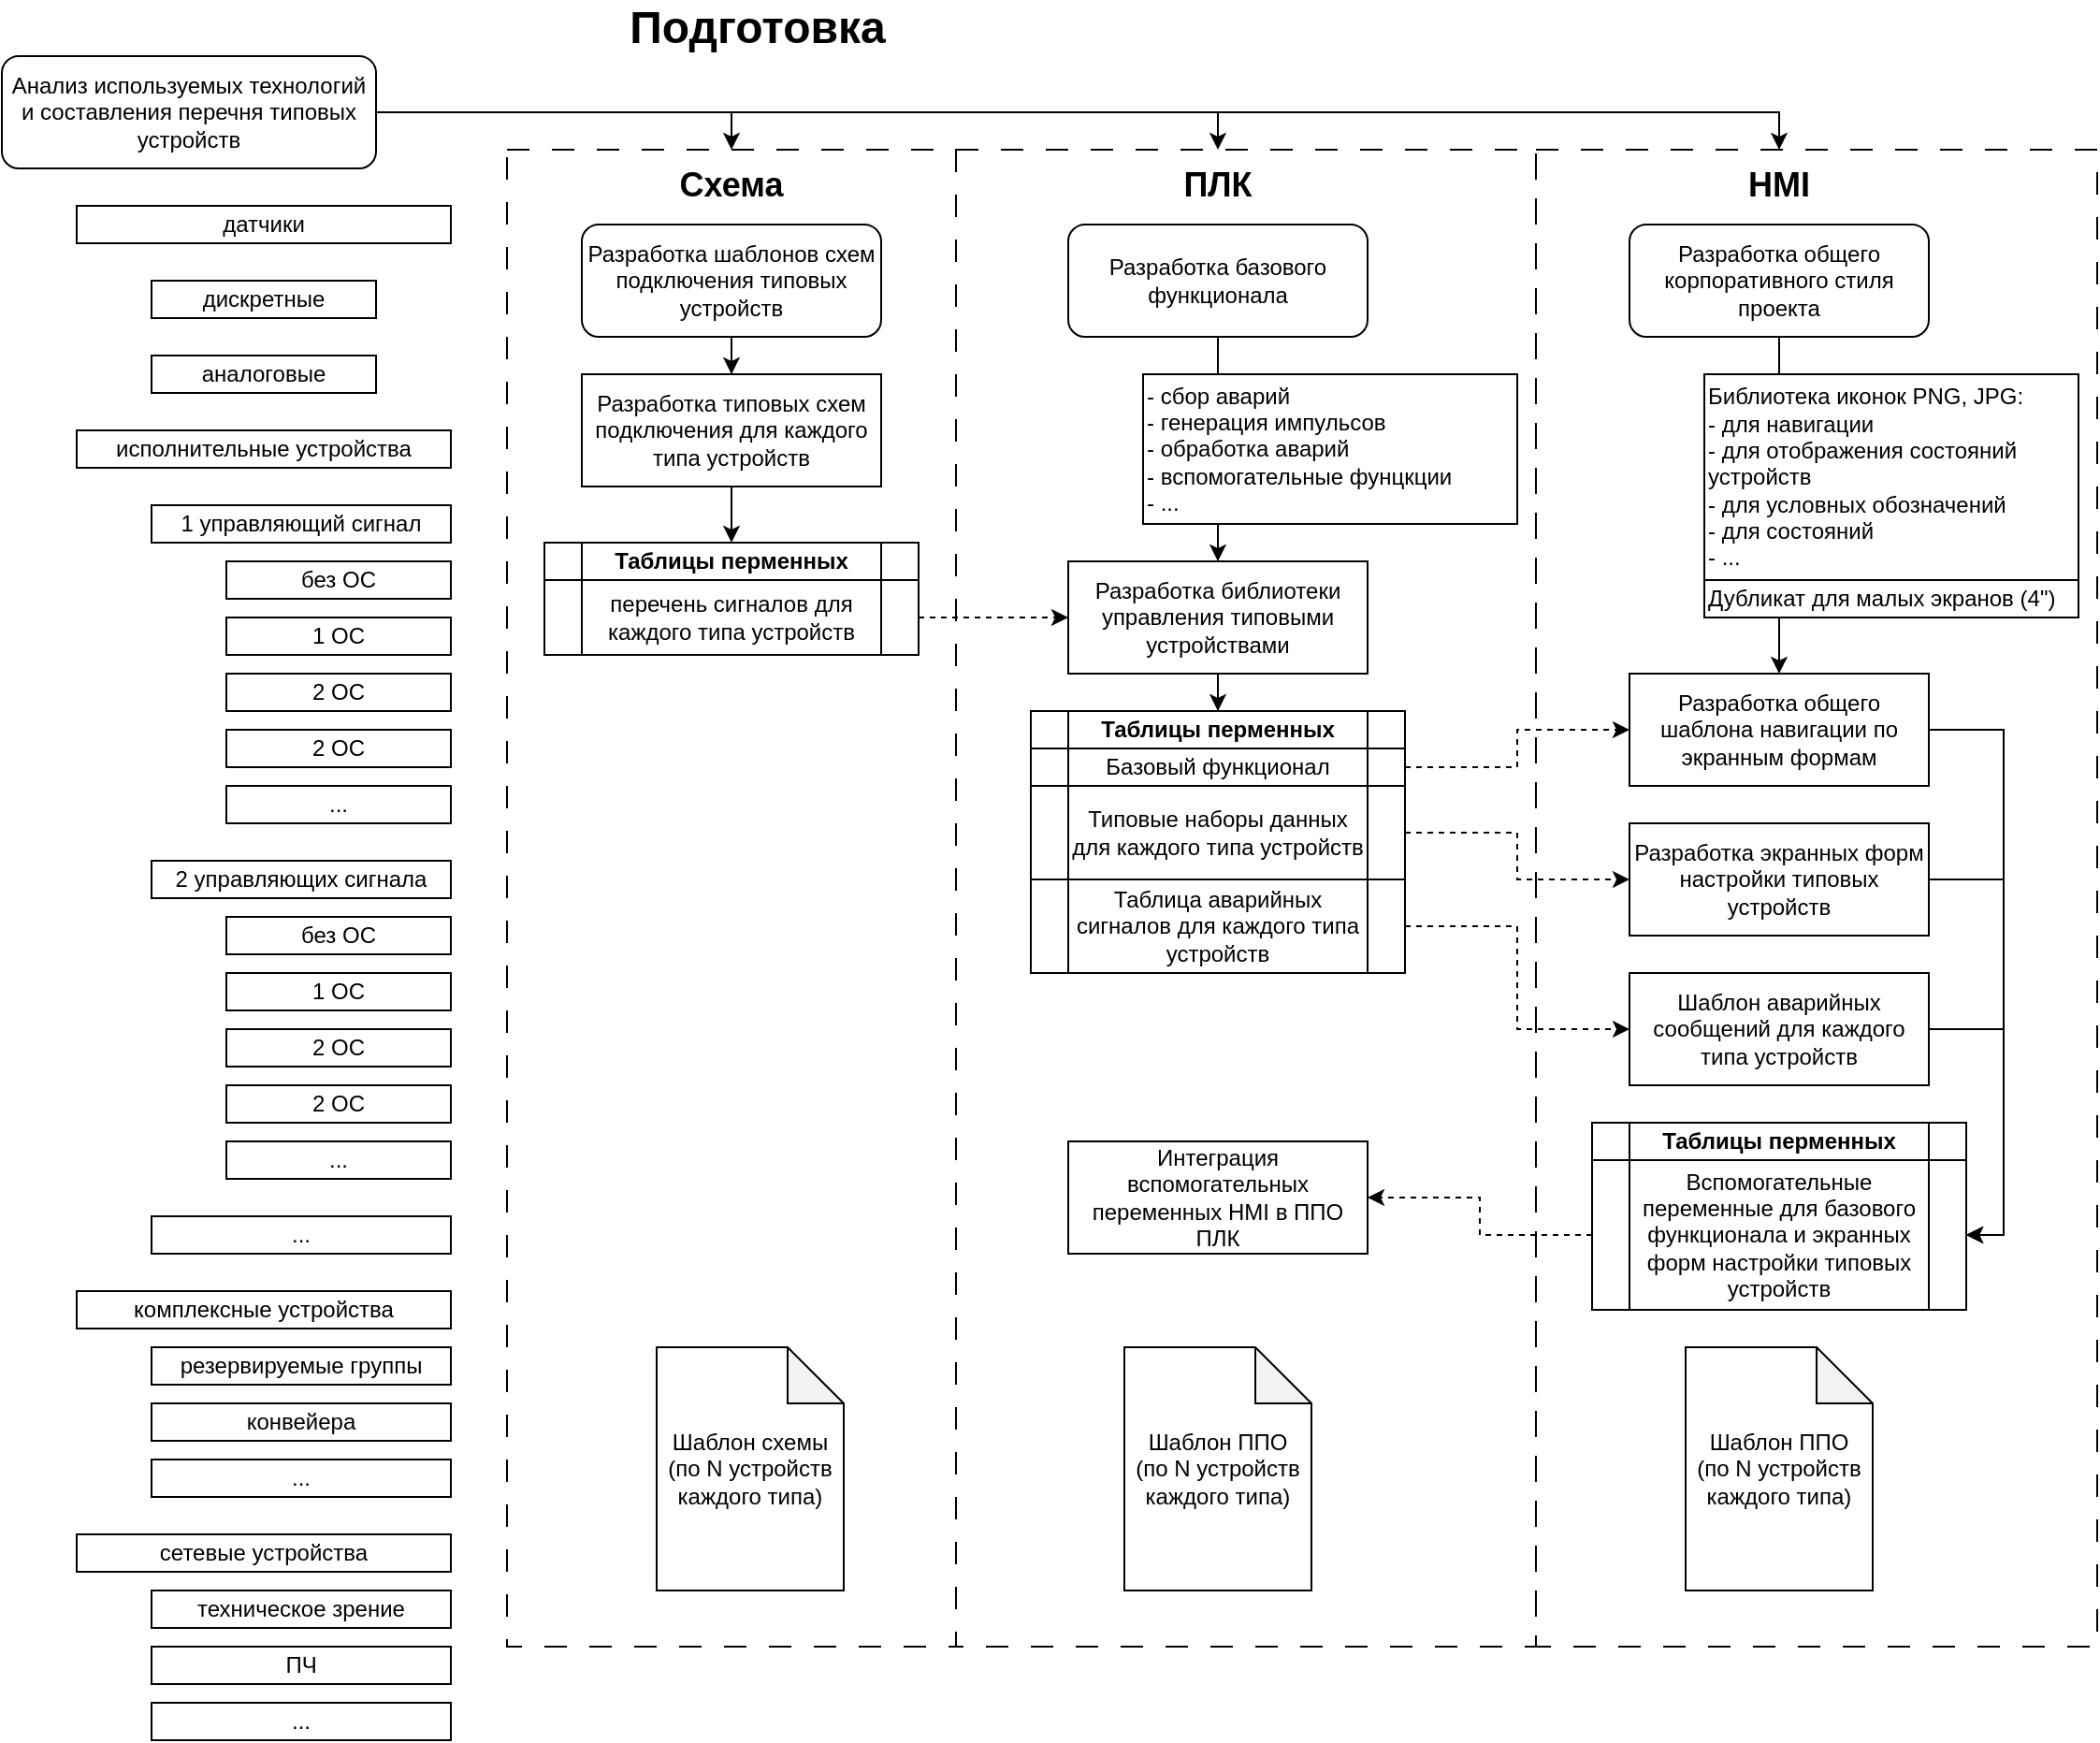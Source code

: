 <mxfile version="24.1.0" type="device" pages="4">
  <diagram id="C5RBs43oDa-KdzZeNtuy" name="1 - Подготовка">
    <mxGraphModel dx="2074" dy="1196" grid="1" gridSize="10" guides="1" tooltips="1" connect="1" arrows="1" fold="1" page="1" pageScale="1" pageWidth="827" pageHeight="1169" math="0" shadow="0">
      <root>
        <mxCell id="WIyWlLk6GJQsqaUBKTNV-0" />
        <mxCell id="WIyWlLk6GJQsqaUBKTNV-1" parent="WIyWlLk6GJQsqaUBKTNV-0" />
        <mxCell id="d4WijWaE-hTvjSipiFuE-69" value="" style="rounded=0;whiteSpace=wrap;html=1;fillColor=none;dashed=1;dashPattern=12 12;" vertex="1" parent="WIyWlLk6GJQsqaUBKTNV-1">
          <mxGeometry x="830" y="80" width="300" height="800" as="geometry" />
        </mxCell>
        <mxCell id="d4WijWaE-hTvjSipiFuE-68" value="" style="rounded=0;whiteSpace=wrap;html=1;fillColor=none;dashed=1;dashPattern=12 12;" vertex="1" parent="WIyWlLk6GJQsqaUBKTNV-1">
          <mxGeometry x="520" y="80" width="310" height="800" as="geometry" />
        </mxCell>
        <mxCell id="d4WijWaE-hTvjSipiFuE-67" value="" style="rounded=0;whiteSpace=wrap;html=1;fillColor=none;dashed=1;dashPattern=12 12;" vertex="1" parent="WIyWlLk6GJQsqaUBKTNV-1">
          <mxGeometry x="280" y="80" width="240" height="800" as="geometry" />
        </mxCell>
        <mxCell id="d4WijWaE-hTvjSipiFuE-0" value="Подготовка" style="text;html=1;align=center;verticalAlign=middle;whiteSpace=wrap;rounded=0;fontSize=24;fontStyle=1" vertex="1" parent="WIyWlLk6GJQsqaUBKTNV-1">
          <mxGeometry x="334" width="160" height="30" as="geometry" />
        </mxCell>
        <mxCell id="d4WijWaE-hTvjSipiFuE-1" value="&lt;font style=&quot;font-size: 18px;&quot;&gt;ПЛК&lt;/font&gt;" style="text;html=1;align=center;verticalAlign=middle;whiteSpace=wrap;rounded=0;fontSize=25;fontStyle=1" vertex="1" parent="WIyWlLk6GJQsqaUBKTNV-1">
          <mxGeometry x="580" y="80" width="160" height="30" as="geometry" />
        </mxCell>
        <mxCell id="d4WijWaE-hTvjSipiFuE-2" value="&lt;font style=&quot;font-size: 18px;&quot;&gt;HMI&lt;/font&gt;" style="text;html=1;align=center;verticalAlign=middle;whiteSpace=wrap;rounded=0;fontSize=25;fontStyle=1" vertex="1" parent="WIyWlLk6GJQsqaUBKTNV-1">
          <mxGeometry x="880" y="80" width="160" height="30" as="geometry" />
        </mxCell>
        <mxCell id="d4WijWaE-hTvjSipiFuE-3" value="&lt;span style=&quot;font-size: 18px;&quot;&gt;Схема&lt;/span&gt;" style="text;html=1;align=center;verticalAlign=middle;whiteSpace=wrap;rounded=0;fontSize=25;fontStyle=1" vertex="1" parent="WIyWlLk6GJQsqaUBKTNV-1">
          <mxGeometry x="320" y="80" width="160" height="30" as="geometry" />
        </mxCell>
        <mxCell id="d4WijWaE-hTvjSipiFuE-4" value="датчики" style="rounded=0;whiteSpace=wrap;html=1;" vertex="1" parent="WIyWlLk6GJQsqaUBKTNV-1">
          <mxGeometry x="50" y="110" width="200" height="20" as="geometry" />
        </mxCell>
        <mxCell id="d4WijWaE-hTvjSipiFuE-80" style="edgeStyle=orthogonalEdgeStyle;rounded=0;orthogonalLoop=1;jettySize=auto;html=1;entryX=0.5;entryY=0;entryDx=0;entryDy=0;" edge="1" parent="WIyWlLk6GJQsqaUBKTNV-1" source="d4WijWaE-hTvjSipiFuE-5" target="d4WijWaE-hTvjSipiFuE-3">
          <mxGeometry relative="1" as="geometry" />
        </mxCell>
        <mxCell id="d4WijWaE-hTvjSipiFuE-81" style="edgeStyle=orthogonalEdgeStyle;rounded=0;orthogonalLoop=1;jettySize=auto;html=1;entryX=0.5;entryY=0;entryDx=0;entryDy=0;" edge="1" parent="WIyWlLk6GJQsqaUBKTNV-1" source="d4WijWaE-hTvjSipiFuE-5" target="d4WijWaE-hTvjSipiFuE-1">
          <mxGeometry relative="1" as="geometry" />
        </mxCell>
        <mxCell id="d4WijWaE-hTvjSipiFuE-82" style="edgeStyle=orthogonalEdgeStyle;rounded=0;orthogonalLoop=1;jettySize=auto;html=1;entryX=0.5;entryY=0;entryDx=0;entryDy=0;" edge="1" parent="WIyWlLk6GJQsqaUBKTNV-1" source="d4WijWaE-hTvjSipiFuE-5" target="d4WijWaE-hTvjSipiFuE-2">
          <mxGeometry relative="1" as="geometry" />
        </mxCell>
        <mxCell id="d4WijWaE-hTvjSipiFuE-5" value="Анализ используемых технологий и составления перечня типовых устройств" style="rounded=1;whiteSpace=wrap;html=1;" vertex="1" parent="WIyWlLk6GJQsqaUBKTNV-1">
          <mxGeometry x="10" y="30" width="200" height="60" as="geometry" />
        </mxCell>
        <mxCell id="d4WijWaE-hTvjSipiFuE-6" value="дискретные" style="rounded=0;whiteSpace=wrap;html=1;" vertex="1" parent="WIyWlLk6GJQsqaUBKTNV-1">
          <mxGeometry x="90" y="150" width="120" height="20" as="geometry" />
        </mxCell>
        <mxCell id="d4WijWaE-hTvjSipiFuE-7" value="аналоговые" style="rounded=0;whiteSpace=wrap;html=1;" vertex="1" parent="WIyWlLk6GJQsqaUBKTNV-1">
          <mxGeometry x="90" y="190" width="120" height="20" as="geometry" />
        </mxCell>
        <mxCell id="d4WijWaE-hTvjSipiFuE-8" value="исполнительные устройства" style="rounded=0;whiteSpace=wrap;html=1;" vertex="1" parent="WIyWlLk6GJQsqaUBKTNV-1">
          <mxGeometry x="50" y="230" width="200" height="20" as="geometry" />
        </mxCell>
        <mxCell id="d4WijWaE-hTvjSipiFuE-9" value="1 управляющий сигнал" style="rounded=0;whiteSpace=wrap;html=1;" vertex="1" parent="WIyWlLk6GJQsqaUBKTNV-1">
          <mxGeometry x="90" y="270" width="160" height="20" as="geometry" />
        </mxCell>
        <mxCell id="d4WijWaE-hTvjSipiFuE-10" value="2 управляющих сигнала" style="rounded=0;whiteSpace=wrap;html=1;" vertex="1" parent="WIyWlLk6GJQsqaUBKTNV-1">
          <mxGeometry x="90" y="460" width="160" height="20" as="geometry" />
        </mxCell>
        <mxCell id="d4WijWaE-hTvjSipiFuE-11" value="без ОС" style="rounded=0;whiteSpace=wrap;html=1;" vertex="1" parent="WIyWlLk6GJQsqaUBKTNV-1">
          <mxGeometry x="130" y="300" width="120" height="20" as="geometry" />
        </mxCell>
        <mxCell id="d4WijWaE-hTvjSipiFuE-12" value="1 ОС" style="rounded=0;whiteSpace=wrap;html=1;" vertex="1" parent="WIyWlLk6GJQsqaUBKTNV-1">
          <mxGeometry x="130" y="330" width="120" height="20" as="geometry" />
        </mxCell>
        <mxCell id="d4WijWaE-hTvjSipiFuE-13" value="2 ОС" style="rounded=0;whiteSpace=wrap;html=1;" vertex="1" parent="WIyWlLk6GJQsqaUBKTNV-1">
          <mxGeometry x="130" y="360" width="120" height="20" as="geometry" />
        </mxCell>
        <mxCell id="d4WijWaE-hTvjSipiFuE-14" value="2 ОС" style="rounded=0;whiteSpace=wrap;html=1;" vertex="1" parent="WIyWlLk6GJQsqaUBKTNV-1">
          <mxGeometry x="130" y="390" width="120" height="20" as="geometry" />
        </mxCell>
        <mxCell id="d4WijWaE-hTvjSipiFuE-16" value="..." style="rounded=0;whiteSpace=wrap;html=1;" vertex="1" parent="WIyWlLk6GJQsqaUBKTNV-1">
          <mxGeometry x="130" y="420" width="120" height="20" as="geometry" />
        </mxCell>
        <mxCell id="d4WijWaE-hTvjSipiFuE-17" value="без ОС" style="rounded=0;whiteSpace=wrap;html=1;" vertex="1" parent="WIyWlLk6GJQsqaUBKTNV-1">
          <mxGeometry x="130" y="490" width="120" height="20" as="geometry" />
        </mxCell>
        <mxCell id="d4WijWaE-hTvjSipiFuE-18" value="1 ОС" style="rounded=0;whiteSpace=wrap;html=1;" vertex="1" parent="WIyWlLk6GJQsqaUBKTNV-1">
          <mxGeometry x="130" y="520" width="120" height="20" as="geometry" />
        </mxCell>
        <mxCell id="d4WijWaE-hTvjSipiFuE-19" value="2 ОС" style="rounded=0;whiteSpace=wrap;html=1;" vertex="1" parent="WIyWlLk6GJQsqaUBKTNV-1">
          <mxGeometry x="130" y="550" width="120" height="20" as="geometry" />
        </mxCell>
        <mxCell id="d4WijWaE-hTvjSipiFuE-20" value="2 ОС" style="rounded=0;whiteSpace=wrap;html=1;" vertex="1" parent="WIyWlLk6GJQsqaUBKTNV-1">
          <mxGeometry x="130" y="580" width="120" height="20" as="geometry" />
        </mxCell>
        <mxCell id="d4WijWaE-hTvjSipiFuE-21" value="..." style="rounded=0;whiteSpace=wrap;html=1;" vertex="1" parent="WIyWlLk6GJQsqaUBKTNV-1">
          <mxGeometry x="130" y="610" width="120" height="20" as="geometry" />
        </mxCell>
        <mxCell id="d4WijWaE-hTvjSipiFuE-22" value="..." style="rounded=0;whiteSpace=wrap;html=1;" vertex="1" parent="WIyWlLk6GJQsqaUBKTNV-1">
          <mxGeometry x="90" y="650" width="160" height="20" as="geometry" />
        </mxCell>
        <mxCell id="d4WijWaE-hTvjSipiFuE-23" value="комплексные устройства" style="rounded=0;whiteSpace=wrap;html=1;" vertex="1" parent="WIyWlLk6GJQsqaUBKTNV-1">
          <mxGeometry x="50" y="690" width="200" height="20" as="geometry" />
        </mxCell>
        <mxCell id="d4WijWaE-hTvjSipiFuE-25" value="резервируемые группы" style="rounded=0;whiteSpace=wrap;html=1;" vertex="1" parent="WIyWlLk6GJQsqaUBKTNV-1">
          <mxGeometry x="90" y="720" width="160" height="20" as="geometry" />
        </mxCell>
        <mxCell id="d4WijWaE-hTvjSipiFuE-26" value="конвейера" style="rounded=0;whiteSpace=wrap;html=1;" vertex="1" parent="WIyWlLk6GJQsqaUBKTNV-1">
          <mxGeometry x="90" y="750" width="160" height="20" as="geometry" />
        </mxCell>
        <mxCell id="d4WijWaE-hTvjSipiFuE-27" value="..." style="rounded=0;whiteSpace=wrap;html=1;" vertex="1" parent="WIyWlLk6GJQsqaUBKTNV-1">
          <mxGeometry x="90" y="780" width="160" height="20" as="geometry" />
        </mxCell>
        <mxCell id="d4WijWaE-hTvjSipiFuE-71" style="edgeStyle=orthogonalEdgeStyle;rounded=0;orthogonalLoop=1;jettySize=auto;html=1;entryX=0.5;entryY=0;entryDx=0;entryDy=0;" edge="1" parent="WIyWlLk6GJQsqaUBKTNV-1" source="d4WijWaE-hTvjSipiFuE-29" target="d4WijWaE-hTvjSipiFuE-42">
          <mxGeometry relative="1" as="geometry" />
        </mxCell>
        <mxCell id="d4WijWaE-hTvjSipiFuE-29" value="Разработка шаблонов схем подключения типовых устройств" style="rounded=1;whiteSpace=wrap;html=1;" vertex="1" parent="WIyWlLk6GJQsqaUBKTNV-1">
          <mxGeometry x="320" y="120" width="160" height="60" as="geometry" />
        </mxCell>
        <mxCell id="d4WijWaE-hTvjSipiFuE-74" style="edgeStyle=orthogonalEdgeStyle;rounded=0;orthogonalLoop=1;jettySize=auto;html=1;entryX=0.5;entryY=0;entryDx=0;entryDy=0;" edge="1" parent="WIyWlLk6GJQsqaUBKTNV-1" source="d4WijWaE-hTvjSipiFuE-30" target="d4WijWaE-hTvjSipiFuE-47">
          <mxGeometry relative="1" as="geometry" />
        </mxCell>
        <mxCell id="d4WijWaE-hTvjSipiFuE-30" value="Разработка общего корпоративного стиля проекта" style="rounded=1;whiteSpace=wrap;html=1;" vertex="1" parent="WIyWlLk6GJQsqaUBKTNV-1">
          <mxGeometry x="880" y="120" width="160" height="60" as="geometry" />
        </mxCell>
        <mxCell id="d4WijWaE-hTvjSipiFuE-73" style="edgeStyle=orthogonalEdgeStyle;rounded=0;orthogonalLoop=1;jettySize=auto;html=1;" edge="1" parent="WIyWlLk6GJQsqaUBKTNV-1" source="d4WijWaE-hTvjSipiFuE-31" target="d4WijWaE-hTvjSipiFuE-35">
          <mxGeometry relative="1" as="geometry" />
        </mxCell>
        <mxCell id="d4WijWaE-hTvjSipiFuE-31" value="Разработка базового функционала" style="rounded=1;whiteSpace=wrap;html=1;" vertex="1" parent="WIyWlLk6GJQsqaUBKTNV-1">
          <mxGeometry x="580" y="120" width="160" height="60" as="geometry" />
        </mxCell>
        <mxCell id="d4WijWaE-hTvjSipiFuE-34" value="- сбор аварий&lt;br&gt;- генерация импульсов&lt;br&gt;- обработка аварий&lt;br&gt;- вспомогательные фунцкции&lt;br&gt;- ..." style="rounded=0;whiteSpace=wrap;html=1;align=left;" vertex="1" parent="WIyWlLk6GJQsqaUBKTNV-1">
          <mxGeometry x="620" y="200" width="200" height="80" as="geometry" />
        </mxCell>
        <mxCell id="d4WijWaE-hTvjSipiFuE-75" style="edgeStyle=orthogonalEdgeStyle;rounded=0;orthogonalLoop=1;jettySize=auto;html=1;entryX=0.5;entryY=0;entryDx=0;entryDy=0;" edge="1" parent="WIyWlLk6GJQsqaUBKTNV-1" source="d4WijWaE-hTvjSipiFuE-35" target="d4WijWaE-hTvjSipiFuE-37">
          <mxGeometry relative="1" as="geometry" />
        </mxCell>
        <mxCell id="d4WijWaE-hTvjSipiFuE-35" value="Разработка библиотеки управления типовыми устройствами" style="rounded=0;whiteSpace=wrap;html=1;" vertex="1" parent="WIyWlLk6GJQsqaUBKTNV-1">
          <mxGeometry x="580" y="300" width="160" height="60" as="geometry" />
        </mxCell>
        <mxCell id="d4WijWaE-hTvjSipiFuE-49" style="edgeStyle=orthogonalEdgeStyle;rounded=0;orthogonalLoop=1;jettySize=auto;html=1;entryX=0;entryY=0.5;entryDx=0;entryDy=0;dashed=1;" edge="1" parent="WIyWlLk6GJQsqaUBKTNV-1" source="d4WijWaE-hTvjSipiFuE-36" target="d4WijWaE-hTvjSipiFuE-47">
          <mxGeometry relative="1" as="geometry" />
        </mxCell>
        <mxCell id="d4WijWaE-hTvjSipiFuE-36" value="Базовый функционал" style="shape=process;whiteSpace=wrap;html=1;backgroundOutline=1;" vertex="1" parent="WIyWlLk6GJQsqaUBKTNV-1">
          <mxGeometry x="560" y="400" width="200" height="20" as="geometry" />
        </mxCell>
        <mxCell id="d4WijWaE-hTvjSipiFuE-37" value="Таблицы перменных" style="shape=process;whiteSpace=wrap;html=1;backgroundOutline=1;fontStyle=1" vertex="1" parent="WIyWlLk6GJQsqaUBKTNV-1">
          <mxGeometry x="560" y="380" width="200" height="20" as="geometry" />
        </mxCell>
        <mxCell id="d4WijWaE-hTvjSipiFuE-50" style="edgeStyle=orthogonalEdgeStyle;rounded=0;orthogonalLoop=1;jettySize=auto;html=1;entryX=0;entryY=0.5;entryDx=0;entryDy=0;dashed=1;" edge="1" parent="WIyWlLk6GJQsqaUBKTNV-1" source="d4WijWaE-hTvjSipiFuE-38" target="d4WijWaE-hTvjSipiFuE-48">
          <mxGeometry relative="1" as="geometry" />
        </mxCell>
        <mxCell id="d4WijWaE-hTvjSipiFuE-38" value="Типовые наборы данных для каждого типа устройств" style="shape=process;whiteSpace=wrap;html=1;backgroundOutline=1;" vertex="1" parent="WIyWlLk6GJQsqaUBKTNV-1">
          <mxGeometry x="560" y="420" width="200" height="50" as="geometry" />
        </mxCell>
        <mxCell id="d4WijWaE-hTvjSipiFuE-72" style="edgeStyle=orthogonalEdgeStyle;rounded=0;orthogonalLoop=1;jettySize=auto;html=1;entryX=0.5;entryY=0;entryDx=0;entryDy=0;" edge="1" parent="WIyWlLk6GJQsqaUBKTNV-1" source="d4WijWaE-hTvjSipiFuE-42" target="d4WijWaE-hTvjSipiFuE-44">
          <mxGeometry relative="1" as="geometry" />
        </mxCell>
        <mxCell id="d4WijWaE-hTvjSipiFuE-42" value="Разработка типовых схем подключения для каждого типа устройств" style="rounded=0;whiteSpace=wrap;html=1;" vertex="1" parent="WIyWlLk6GJQsqaUBKTNV-1">
          <mxGeometry x="320" y="200" width="160" height="60" as="geometry" />
        </mxCell>
        <mxCell id="d4WijWaE-hTvjSipiFuE-45" style="edgeStyle=orthogonalEdgeStyle;rounded=0;orthogonalLoop=1;jettySize=auto;html=1;entryX=0;entryY=0.5;entryDx=0;entryDy=0;dashed=1;" edge="1" parent="WIyWlLk6GJQsqaUBKTNV-1" source="d4WijWaE-hTvjSipiFuE-43" target="d4WijWaE-hTvjSipiFuE-35">
          <mxGeometry relative="1" as="geometry" />
        </mxCell>
        <mxCell id="d4WijWaE-hTvjSipiFuE-43" value="перечень сигналов для каждого типа устройств" style="shape=process;whiteSpace=wrap;html=1;backgroundOutline=1;" vertex="1" parent="WIyWlLk6GJQsqaUBKTNV-1">
          <mxGeometry x="300" y="310" width="200" height="40" as="geometry" />
        </mxCell>
        <mxCell id="d4WijWaE-hTvjSipiFuE-44" value="Таблицы перменных" style="shape=process;whiteSpace=wrap;html=1;backgroundOutline=1;fontStyle=1" vertex="1" parent="WIyWlLk6GJQsqaUBKTNV-1">
          <mxGeometry x="300" y="290" width="200" height="20" as="geometry" />
        </mxCell>
        <mxCell id="d4WijWaE-hTvjSipiFuE-76" style="edgeStyle=orthogonalEdgeStyle;rounded=0;orthogonalLoop=1;jettySize=auto;html=1;entryX=1;entryY=0.5;entryDx=0;entryDy=0;" edge="1" parent="WIyWlLk6GJQsqaUBKTNV-1" source="d4WijWaE-hTvjSipiFuE-47" target="d4WijWaE-hTvjSipiFuE-51">
          <mxGeometry relative="1" as="geometry">
            <Array as="points">
              <mxPoint x="1080" y="390" />
              <mxPoint x="1080" y="660" />
            </Array>
          </mxGeometry>
        </mxCell>
        <mxCell id="d4WijWaE-hTvjSipiFuE-47" value="Разработка общего шаблона навигации по экранным формам" style="rounded=0;whiteSpace=wrap;html=1;" vertex="1" parent="WIyWlLk6GJQsqaUBKTNV-1">
          <mxGeometry x="880" y="360" width="160" height="60" as="geometry" />
        </mxCell>
        <mxCell id="d4WijWaE-hTvjSipiFuE-77" style="edgeStyle=orthogonalEdgeStyle;rounded=0;orthogonalLoop=1;jettySize=auto;html=1;entryX=1;entryY=0.5;entryDx=0;entryDy=0;" edge="1" parent="WIyWlLk6GJQsqaUBKTNV-1" source="d4WijWaE-hTvjSipiFuE-48" target="d4WijWaE-hTvjSipiFuE-51">
          <mxGeometry relative="1" as="geometry">
            <Array as="points">
              <mxPoint x="1080" y="470" />
              <mxPoint x="1080" y="660" />
            </Array>
          </mxGeometry>
        </mxCell>
        <mxCell id="d4WijWaE-hTvjSipiFuE-48" value="Разработка экранных форм настройки типовых устройств" style="rounded=0;whiteSpace=wrap;html=1;" vertex="1" parent="WIyWlLk6GJQsqaUBKTNV-1">
          <mxGeometry x="880" y="440" width="160" height="60" as="geometry" />
        </mxCell>
        <mxCell id="d4WijWaE-hTvjSipiFuE-58" style="edgeStyle=orthogonalEdgeStyle;rounded=0;orthogonalLoop=1;jettySize=auto;html=1;entryX=1;entryY=0.5;entryDx=0;entryDy=0;dashed=1;" edge="1" parent="WIyWlLk6GJQsqaUBKTNV-1" source="d4WijWaE-hTvjSipiFuE-51" target="d4WijWaE-hTvjSipiFuE-53">
          <mxGeometry relative="1" as="geometry" />
        </mxCell>
        <mxCell id="d4WijWaE-hTvjSipiFuE-51" value="Вспомогательные переменные для базового функционала и экранных форм настройки типовых устройств" style="shape=process;whiteSpace=wrap;html=1;backgroundOutline=1;" vertex="1" parent="WIyWlLk6GJQsqaUBKTNV-1">
          <mxGeometry x="860" y="620" width="200" height="80" as="geometry" />
        </mxCell>
        <mxCell id="d4WijWaE-hTvjSipiFuE-52" value="Таблицы перменных" style="shape=process;whiteSpace=wrap;html=1;backgroundOutline=1;fontStyle=1" vertex="1" parent="WIyWlLk6GJQsqaUBKTNV-1">
          <mxGeometry x="860" y="600" width="200" height="20" as="geometry" />
        </mxCell>
        <mxCell id="d4WijWaE-hTvjSipiFuE-53" value="Интеграция вспомогательных переменных HMI в ППО ПЛК" style="rounded=0;whiteSpace=wrap;html=1;" vertex="1" parent="WIyWlLk6GJQsqaUBKTNV-1">
          <mxGeometry x="580" y="610" width="160" height="60" as="geometry" />
        </mxCell>
        <mxCell id="d4WijWaE-hTvjSipiFuE-57" style="edgeStyle=orthogonalEdgeStyle;rounded=0;orthogonalLoop=1;jettySize=auto;html=1;entryX=0;entryY=0.5;entryDx=0;entryDy=0;dashed=1;" edge="1" parent="WIyWlLk6GJQsqaUBKTNV-1" source="d4WijWaE-hTvjSipiFuE-55" target="d4WijWaE-hTvjSipiFuE-56">
          <mxGeometry relative="1" as="geometry" />
        </mxCell>
        <mxCell id="d4WijWaE-hTvjSipiFuE-55" value="Таблица аварийных сигналов для каждого типа устройств" style="shape=process;whiteSpace=wrap;html=1;backgroundOutline=1;" vertex="1" parent="WIyWlLk6GJQsqaUBKTNV-1">
          <mxGeometry x="560" y="470" width="200" height="50" as="geometry" />
        </mxCell>
        <mxCell id="d4WijWaE-hTvjSipiFuE-78" style="edgeStyle=orthogonalEdgeStyle;rounded=0;orthogonalLoop=1;jettySize=auto;html=1;entryX=1;entryY=0.5;entryDx=0;entryDy=0;" edge="1" parent="WIyWlLk6GJQsqaUBKTNV-1" source="d4WijWaE-hTvjSipiFuE-56" target="d4WijWaE-hTvjSipiFuE-51">
          <mxGeometry relative="1" as="geometry">
            <Array as="points">
              <mxPoint x="1080" y="550" />
              <mxPoint x="1080" y="660" />
            </Array>
          </mxGeometry>
        </mxCell>
        <mxCell id="d4WijWaE-hTvjSipiFuE-56" value="Шаблон аварийных сообщений для каждого типа устройств" style="rounded=0;whiteSpace=wrap;html=1;" vertex="1" parent="WIyWlLk6GJQsqaUBKTNV-1">
          <mxGeometry x="880" y="520" width="160" height="60" as="geometry" />
        </mxCell>
        <mxCell id="d4WijWaE-hTvjSipiFuE-60" value="Шаблон ППО&lt;br&gt;(по N устройств каждого типа)" style="shape=note;whiteSpace=wrap;html=1;backgroundOutline=1;darkOpacity=0.05;" vertex="1" parent="WIyWlLk6GJQsqaUBKTNV-1">
          <mxGeometry x="610" y="720" width="100" height="130" as="geometry" />
        </mxCell>
        <mxCell id="d4WijWaE-hTvjSipiFuE-63" value="Шаблон ППО&lt;br&gt;(по N устройств каждого типа)" style="shape=note;whiteSpace=wrap;html=1;backgroundOutline=1;darkOpacity=0.05;" vertex="1" parent="WIyWlLk6GJQsqaUBKTNV-1">
          <mxGeometry x="910" y="720" width="100" height="130" as="geometry" />
        </mxCell>
        <mxCell id="d4WijWaE-hTvjSipiFuE-64" value="Библиотека иконок PNG, JPG:&lt;br&gt;- для навигации&lt;br&gt;- для отображения состояний устройств&lt;br&gt;- для условных обозначений&lt;br&gt;- для состояний&lt;br&gt;- ..." style="rounded=0;whiteSpace=wrap;html=1;align=left;" vertex="1" parent="WIyWlLk6GJQsqaUBKTNV-1">
          <mxGeometry x="920" y="200" width="200" height="110" as="geometry" />
        </mxCell>
        <mxCell id="d4WijWaE-hTvjSipiFuE-65" value="Дубликат для малых экранов (4&quot;)" style="rounded=0;whiteSpace=wrap;html=1;align=left;" vertex="1" parent="WIyWlLk6GJQsqaUBKTNV-1">
          <mxGeometry x="920" y="310" width="200" height="20" as="geometry" />
        </mxCell>
        <mxCell id="d4WijWaE-hTvjSipiFuE-79" value="Шаблон схемы&lt;br&gt;(по N устройств каждого типа)" style="shape=note;whiteSpace=wrap;html=1;backgroundOutline=1;darkOpacity=0.05;" vertex="1" parent="WIyWlLk6GJQsqaUBKTNV-1">
          <mxGeometry x="360" y="720" width="100" height="130" as="geometry" />
        </mxCell>
        <mxCell id="Whei1SL9MjNzVVqYjjXJ-0" value="техническое зрение" style="rounded=0;whiteSpace=wrap;html=1;" vertex="1" parent="WIyWlLk6GJQsqaUBKTNV-1">
          <mxGeometry x="90" y="850" width="160" height="20" as="geometry" />
        </mxCell>
        <mxCell id="Whei1SL9MjNzVVqYjjXJ-1" value="сетевые устройства" style="rounded=0;whiteSpace=wrap;html=1;" vertex="1" parent="WIyWlLk6GJQsqaUBKTNV-1">
          <mxGeometry x="50" y="820" width="200" height="20" as="geometry" />
        </mxCell>
        <mxCell id="Whei1SL9MjNzVVqYjjXJ-2" value="ПЧ" style="rounded=0;whiteSpace=wrap;html=1;" vertex="1" parent="WIyWlLk6GJQsqaUBKTNV-1">
          <mxGeometry x="90" y="880" width="160" height="20" as="geometry" />
        </mxCell>
        <mxCell id="Whei1SL9MjNzVVqYjjXJ-3" value="..." style="rounded=0;whiteSpace=wrap;html=1;" vertex="1" parent="WIyWlLk6GJQsqaUBKTNV-1">
          <mxGeometry x="90" y="910" width="160" height="20" as="geometry" />
        </mxCell>
      </root>
    </mxGraphModel>
  </diagram>
  <diagram id="OCCTFtJFqcyW3e1QhQpO" name="2 - Ручной режим">
    <mxGraphModel dx="2440" dy="1407" grid="1" gridSize="10" guides="1" tooltips="1" connect="1" arrows="1" fold="1" page="1" pageScale="1" pageWidth="827" pageHeight="1169" math="0" shadow="0">
      <root>
        <mxCell id="0" />
        <mxCell id="1" parent="0" />
        <mxCell id="t5gSw52pLhk1NS2Xrz2s-38" style="edgeStyle=orthogonalEdgeStyle;rounded=0;orthogonalLoop=1;jettySize=auto;html=1;entryX=0.5;entryY=0;entryDx=0;entryDy=0;" edge="1" parent="1" source="UyN9rIGYULMFa9WDBbex-1" target="t5gSw52pLhk1NS2Xrz2s-28">
          <mxGeometry relative="1" as="geometry" />
        </mxCell>
        <mxCell id="UyN9rIGYULMFa9WDBbex-1" value="" style="rounded=0;whiteSpace=wrap;html=1;fillColor=none;dashed=1;dashPattern=12 12;" vertex="1" parent="1">
          <mxGeometry x="840" y="80" width="300" height="840" as="geometry" />
        </mxCell>
        <mxCell id="t5gSw52pLhk1NS2Xrz2s-39" style="edgeStyle=orthogonalEdgeStyle;rounded=0;orthogonalLoop=1;jettySize=auto;html=1;entryX=0.5;entryY=0;entryDx=0;entryDy=0;" edge="1" parent="1" source="UyN9rIGYULMFa9WDBbex-2" target="t5gSw52pLhk1NS2Xrz2s-28">
          <mxGeometry relative="1" as="geometry" />
        </mxCell>
        <mxCell id="UyN9rIGYULMFa9WDBbex-2" value="" style="rounded=0;whiteSpace=wrap;html=1;fillColor=none;dashed=1;dashPattern=12 12;" vertex="1" parent="1">
          <mxGeometry x="520" y="80" width="320" height="840" as="geometry" />
        </mxCell>
        <mxCell id="t5gSw52pLhk1NS2Xrz2s-37" style="edgeStyle=orthogonalEdgeStyle;rounded=0;orthogonalLoop=1;jettySize=auto;html=1;entryX=0.5;entryY=0;entryDx=0;entryDy=0;" edge="1" parent="1" source="UyN9rIGYULMFa9WDBbex-3" target="t5gSw52pLhk1NS2Xrz2s-28">
          <mxGeometry relative="1" as="geometry" />
        </mxCell>
        <mxCell id="UyN9rIGYULMFa9WDBbex-3" value="" style="rounded=0;whiteSpace=wrap;html=1;fillColor=none;dashed=1;dashPattern=12 12;" vertex="1" parent="1">
          <mxGeometry x="280" y="80" width="240" height="840" as="geometry" />
        </mxCell>
        <mxCell id="UyN9rIGYULMFa9WDBbex-4" value="Ручной режим" style="text;html=1;align=center;verticalAlign=middle;whiteSpace=wrap;rounded=0;fontSize=24;fontStyle=1" vertex="1" parent="1">
          <mxGeometry x="320" width="200" height="30" as="geometry" />
        </mxCell>
        <mxCell id="UyN9rIGYULMFa9WDBbex-5" value="&lt;font style=&quot;font-size: 18px;&quot;&gt;ПЛК&lt;/font&gt;" style="text;html=1;align=center;verticalAlign=middle;whiteSpace=wrap;rounded=0;fontSize=25;fontStyle=1" vertex="1" parent="1">
          <mxGeometry x="595" y="80" width="160" height="30" as="geometry" />
        </mxCell>
        <mxCell id="UyN9rIGYULMFa9WDBbex-6" value="&lt;font style=&quot;font-size: 18px;&quot;&gt;HMI&lt;/font&gt;" style="text;html=1;align=center;verticalAlign=middle;whiteSpace=wrap;rounded=0;fontSize=25;fontStyle=1" vertex="1" parent="1">
          <mxGeometry x="900" y="80" width="160" height="30" as="geometry" />
        </mxCell>
        <mxCell id="UyN9rIGYULMFa9WDBbex-10" style="edgeStyle=orthogonalEdgeStyle;rounded=0;orthogonalLoop=1;jettySize=auto;html=1;entryX=0.5;entryY=0;entryDx=0;entryDy=0;" edge="1" parent="1" source="UyN9rIGYULMFa9WDBbex-12" target="UyN9rIGYULMFa9WDBbex-5">
          <mxGeometry relative="1" as="geometry" />
        </mxCell>
        <mxCell id="UyN9rIGYULMFa9WDBbex-11" style="edgeStyle=orthogonalEdgeStyle;rounded=0;orthogonalLoop=1;jettySize=auto;html=1;entryX=0.5;entryY=0;entryDx=0;entryDy=0;" edge="1" parent="1" source="UyN9rIGYULMFa9WDBbex-12" target="UyN9rIGYULMFa9WDBbex-6">
          <mxGeometry relative="1" as="geometry" />
        </mxCell>
        <mxCell id="UyN9rIGYULMFa9WDBbex-72" style="edgeStyle=orthogonalEdgeStyle;rounded=0;orthogonalLoop=1;jettySize=auto;html=1;entryX=0.5;entryY=0;entryDx=0;entryDy=0;" edge="1" parent="1" source="UyN9rIGYULMFa9WDBbex-12" target="UyN9rIGYULMFa9WDBbex-71">
          <mxGeometry relative="1" as="geometry" />
        </mxCell>
        <mxCell id="UyN9rIGYULMFa9WDBbex-12" value="Анализ технологического задания" style="rounded=1;whiteSpace=wrap;html=1;" vertex="1" parent="1">
          <mxGeometry x="10" y="30" width="200" height="60" as="geometry" />
        </mxCell>
        <mxCell id="t5gSw52pLhk1NS2Xrz2s-8" style="edgeStyle=orthogonalEdgeStyle;rounded=0;orthogonalLoop=1;jettySize=auto;html=1;entryX=0.5;entryY=0;entryDx=0;entryDy=0;" edge="1" parent="1" source="UyN9rIGYULMFa9WDBbex-64" target="ojQBIADU4h15W3MPaaTm-5">
          <mxGeometry relative="1" as="geometry" />
        </mxCell>
        <mxCell id="UyN9rIGYULMFa9WDBbex-64" value="Шаблон ППО&lt;br&gt;(по N устройств каждого типа)" style="shape=note;whiteSpace=wrap;html=1;backgroundOutline=1;darkOpacity=0.05;" vertex="1" parent="1">
          <mxGeometry x="625" y="120" width="100" height="130" as="geometry" />
        </mxCell>
        <mxCell id="t5gSw52pLhk1NS2Xrz2s-12" style="edgeStyle=orthogonalEdgeStyle;rounded=0;orthogonalLoop=1;jettySize=auto;html=1;entryX=0.5;entryY=0;entryDx=0;entryDy=0;" edge="1" parent="1" source="UyN9rIGYULMFa9WDBbex-65" target="S10ckq6mLoWsyhzz--iw-3">
          <mxGeometry relative="1" as="geometry" />
        </mxCell>
        <mxCell id="UyN9rIGYULMFa9WDBbex-65" value="Шаблон ППО&lt;br&gt;(по N устройств каждого типа)" style="shape=note;whiteSpace=wrap;html=1;backgroundOutline=1;darkOpacity=0.05;" vertex="1" parent="1">
          <mxGeometry x="930" y="120" width="100" height="130" as="geometry" />
        </mxCell>
        <mxCell id="t5gSw52pLhk1NS2Xrz2s-4" style="edgeStyle=orthogonalEdgeStyle;rounded=0;orthogonalLoop=1;jettySize=auto;html=1;entryX=0.5;entryY=0;entryDx=0;entryDy=0;" edge="1" parent="1" source="UyN9rIGYULMFa9WDBbex-68" target="UyN9rIGYULMFa9WDBbex-73">
          <mxGeometry relative="1" as="geometry" />
        </mxCell>
        <mxCell id="UyN9rIGYULMFa9WDBbex-68" value="Шаблон схемы&lt;br&gt;(по N устройств каждого типа)" style="shape=note;whiteSpace=wrap;html=1;backgroundOutline=1;darkOpacity=0.05;" vertex="1" parent="1">
          <mxGeometry x="355" y="120" width="100" height="130" as="geometry" />
        </mxCell>
        <mxCell id="UyN9rIGYULMFa9WDBbex-71" value="&lt;span style=&quot;font-size: 18px;&quot;&gt;Схема&lt;/span&gt;" style="text;html=1;align=center;verticalAlign=middle;whiteSpace=wrap;rounded=0;fontSize=25;fontStyle=1" vertex="1" parent="1">
          <mxGeometry x="325" y="80" width="160" height="30" as="geometry" />
        </mxCell>
        <mxCell id="t5gSw52pLhk1NS2Xrz2s-5" style="edgeStyle=orthogonalEdgeStyle;rounded=0;orthogonalLoop=1;jettySize=auto;html=1;entryX=0.5;entryY=0;entryDx=0;entryDy=0;" edge="1" parent="1" source="UyN9rIGYULMFa9WDBbex-73" target="xv38KgwSSvHSOU0r6f3L-2">
          <mxGeometry relative="1" as="geometry" />
        </mxCell>
        <mxCell id="UyN9rIGYULMFa9WDBbex-73" value="Электрическая схема подключения всех устройств" style="rounded=0;whiteSpace=wrap;html=1;" vertex="1" parent="1">
          <mxGeometry x="325" y="280" width="160" height="60" as="geometry" />
        </mxCell>
        <mxCell id="t5gSw52pLhk1NS2Xrz2s-7" style="edgeStyle=orthogonalEdgeStyle;rounded=0;orthogonalLoop=1;jettySize=auto;html=1;entryX=0.5;entryY=0;entryDx=0;entryDy=0;" edge="1" parent="1" source="UyN9rIGYULMFa9WDBbex-74" target="xv38KgwSSvHSOU0r6f3L-4">
          <mxGeometry relative="1" as="geometry" />
        </mxCell>
        <mxCell id="UyN9rIGYULMFa9WDBbex-74" value="Схема конфигурации сетевых подключений" style="rounded=0;whiteSpace=wrap;html=1;" vertex="1" parent="1">
          <mxGeometry x="320" y="420" width="160" height="60" as="geometry" />
        </mxCell>
        <mxCell id="UyN9rIGYULMFa9WDBbex-75" value="- адреса TCP/IP&lt;br&gt;- адреса Modbus RTU&lt;br&gt;- параметры связи Modbus RTU&lt;br&gt;- адреса EtherCAT&lt;br&gt;- адреса ProfiBus&lt;br&gt;- ..." style="rounded=0;whiteSpace=wrap;html=1;align=left;" vertex="1" parent="1">
          <mxGeometry x="354" y="490" width="160" height="110" as="geometry" />
        </mxCell>
        <mxCell id="rlu5ZEuKnPmsTW7tZR-L-1" value="список используемых датчиков с указанием типа сигналов" style="rounded=0;whiteSpace=wrap;html=1;" vertex="1" parent="1">
          <mxGeometry x="50" y="110" width="200" height="30" as="geometry" />
        </mxCell>
        <mxCell id="rlu5ZEuKnPmsTW7tZR-L-4" value="список используемых исполнительных механизмов" style="rounded=0;whiteSpace=wrap;html=1;" vertex="1" parent="1">
          <mxGeometry x="50" y="160" width="200" height="30" as="geometry" />
        </mxCell>
        <mxCell id="ojQBIADU4h15W3MPaaTm-1" style="edgeStyle=orthogonalEdgeStyle;rounded=0;orthogonalLoop=1;jettySize=auto;html=1;exitX=0.5;exitY=1;exitDx=0;exitDy=0;" edge="1" parent="1" source="rlu5ZEuKnPmsTW7tZR-L-4" target="rlu5ZEuKnPmsTW7tZR-L-4">
          <mxGeometry relative="1" as="geometry" />
        </mxCell>
        <mxCell id="ojQBIADU4h15W3MPaaTm-2" value="техническая документация от производителя на все используемые устройства" style="rounded=0;whiteSpace=wrap;html=1;" vertex="1" parent="1">
          <mxGeometry x="50" y="210" width="200" height="50" as="geometry" />
        </mxCell>
        <mxCell id="ojQBIADU4h15W3MPaaTm-3" value="руководства по экплуатации от производителя на все используемые устройства" style="rounded=0;whiteSpace=wrap;html=1;" vertex="1" parent="1">
          <mxGeometry x="50" y="280" width="200" height="50" as="geometry" />
        </mxCell>
        <mxCell id="ojQBIADU4h15W3MPaaTm-4" value="таблицы коммуникации от производителя на все используемые сетевые устройства" style="rounded=0;whiteSpace=wrap;html=1;" vertex="1" parent="1">
          <mxGeometry x="50" y="350" width="200" height="50" as="geometry" />
        </mxCell>
        <mxCell id="t5gSw52pLhk1NS2Xrz2s-9" style="edgeStyle=orthogonalEdgeStyle;rounded=0;orthogonalLoop=1;jettySize=auto;html=1;" edge="1" parent="1" source="ojQBIADU4h15W3MPaaTm-5" target="ojQBIADU4h15W3MPaaTm-6">
          <mxGeometry relative="1" as="geometry" />
        </mxCell>
        <mxCell id="ojQBIADU4h15W3MPaaTm-5" value="Конфигурация HW ПЛК в соответствии с электрической схемой" style="rounded=0;whiteSpace=wrap;html=1;" vertex="1" parent="1">
          <mxGeometry x="595" y="280" width="160" height="60" as="geometry" />
        </mxCell>
        <mxCell id="t5gSw52pLhk1NS2Xrz2s-10" style="edgeStyle=orthogonalEdgeStyle;rounded=0;orthogonalLoop=1;jettySize=auto;html=1;entryX=0.5;entryY=0;entryDx=0;entryDy=0;" edge="1" parent="1" source="ojQBIADU4h15W3MPaaTm-6" target="xv38KgwSSvHSOU0r6f3L-7">
          <mxGeometry relative="1" as="geometry" />
        </mxCell>
        <mxCell id="ojQBIADU4h15W3MPaaTm-6" value="Конфигурация сетевых подключений ПЛК в соответствии с электрической схемой" style="rounded=0;whiteSpace=wrap;html=1;" vertex="1" parent="1">
          <mxGeometry x="595" y="370" width="160" height="60" as="geometry" />
        </mxCell>
        <mxCell id="xv38KgwSSvHSOU0r6f3L-5" style="edgeStyle=orthogonalEdgeStyle;rounded=0;orthogonalLoop=1;jettySize=auto;html=1;entryX=0;entryY=0.5;entryDx=0;entryDy=0;dashed=1;" edge="1" parent="1" source="xv38KgwSSvHSOU0r6f3L-1" target="ojQBIADU4h15W3MPaaTm-5">
          <mxGeometry relative="1" as="geometry" />
        </mxCell>
        <mxCell id="t5gSw52pLhk1NS2Xrz2s-6" style="edgeStyle=orthogonalEdgeStyle;rounded=0;orthogonalLoop=1;jettySize=auto;html=1;entryX=0.5;entryY=0;entryDx=0;entryDy=0;" edge="1" parent="1" source="xv38KgwSSvHSOU0r6f3L-1" target="UyN9rIGYULMFa9WDBbex-74">
          <mxGeometry relative="1" as="geometry" />
        </mxCell>
        <mxCell id="xv38KgwSSvHSOU0r6f3L-1" value="Схема электрическая" style="shape=process;whiteSpace=wrap;html=1;backgroundOutline=1;" vertex="1" parent="1">
          <mxGeometry x="300" y="380" width="200" height="20" as="geometry" />
        </mxCell>
        <mxCell id="xv38KgwSSvHSOU0r6f3L-2" value="Схемы подключений" style="shape=process;whiteSpace=wrap;html=1;backgroundOutline=1;fontStyle=1" vertex="1" parent="1">
          <mxGeometry x="300" y="360" width="200" height="20" as="geometry" />
        </mxCell>
        <mxCell id="xv38KgwSSvHSOU0r6f3L-6" style="edgeStyle=orthogonalEdgeStyle;rounded=0;orthogonalLoop=1;jettySize=auto;html=1;entryX=0;entryY=0.5;entryDx=0;entryDy=0;dashed=1;" edge="1" parent="1" source="xv38KgwSSvHSOU0r6f3L-3" target="ojQBIADU4h15W3MPaaTm-6">
          <mxGeometry relative="1" as="geometry" />
        </mxCell>
        <mxCell id="xv38KgwSSvHSOU0r6f3L-3" value="Схема сети" style="shape=process;whiteSpace=wrap;html=1;backgroundOutline=1;" vertex="1" parent="1">
          <mxGeometry x="300" y="640" width="200" height="20" as="geometry" />
        </mxCell>
        <mxCell id="xv38KgwSSvHSOU0r6f3L-4" value="Схемы подключений" style="shape=process;whiteSpace=wrap;html=1;backgroundOutline=1;fontStyle=1" vertex="1" parent="1">
          <mxGeometry x="300" y="620" width="200" height="20" as="geometry" />
        </mxCell>
        <mxCell id="t5gSw52pLhk1NS2Xrz2s-11" style="edgeStyle=orthogonalEdgeStyle;rounded=0;orthogonalLoop=1;jettySize=auto;html=1;entryX=0.5;entryY=0;entryDx=0;entryDy=0;" edge="1" parent="1" source="xv38KgwSSvHSOU0r6f3L-7" target="t5gSw52pLhk1NS2Xrz2s-3">
          <mxGeometry relative="1" as="geometry" />
        </mxCell>
        <mxCell id="xv38KgwSSvHSOU0r6f3L-7" value="Конфигурирование ППО под соответствующее количество устройств +20% резерва" style="rounded=0;whiteSpace=wrap;html=1;" vertex="1" parent="1">
          <mxGeometry x="595" y="460" width="160" height="60" as="geometry" />
        </mxCell>
        <mxCell id="t5gSw52pLhk1NS2Xrz2s-2" style="edgeStyle=orthogonalEdgeStyle;rounded=0;orthogonalLoop=1;jettySize=auto;html=1;entryX=0;entryY=0.5;entryDx=0;entryDy=0;dashed=1;" edge="1" parent="1" source="S10ckq6mLoWsyhzz--iw-1" target="t5gSw52pLhk1NS2Xrz2s-1">
          <mxGeometry relative="1" as="geometry" />
        </mxCell>
        <mxCell id="t5gSw52pLhk1NS2Xrz2s-14" style="edgeStyle=orthogonalEdgeStyle;rounded=0;orthogonalLoop=1;jettySize=auto;html=1;entryX=0;entryY=0.5;entryDx=0;entryDy=0;dashed=1;" edge="1" parent="1" source="S10ckq6mLoWsyhzz--iw-1" target="S10ckq6mLoWsyhzz--iw-3">
          <mxGeometry relative="1" as="geometry" />
        </mxCell>
        <mxCell id="S10ckq6mLoWsyhzz--iw-1" value="Перечень всех устройств:&lt;br&gt;- имена по электрической схеме&lt;br&gt;- типы используемых драйверов&lt;br&gt;- порядок вызова по элементам массива типовых драйверов" style="shape=process;whiteSpace=wrap;html=1;backgroundOutline=1;" vertex="1" parent="1">
          <mxGeometry x="575" y="560" width="200" height="120" as="geometry" />
        </mxCell>
        <mxCell id="S10ckq6mLoWsyhzz--iw-2" value="Таблица данных" style="shape=process;whiteSpace=wrap;html=1;backgroundOutline=1;fontStyle=1" vertex="1" parent="1">
          <mxGeometry x="575" y="540" width="200" height="20" as="geometry" />
        </mxCell>
        <mxCell id="t5gSw52pLhk1NS2Xrz2s-13" style="edgeStyle=orthogonalEdgeStyle;rounded=0;orthogonalLoop=1;jettySize=auto;html=1;entryX=0.5;entryY=0;entryDx=0;entryDy=0;" edge="1" parent="1" source="S10ckq6mLoWsyhzz--iw-3" target="t5gSw52pLhk1NS2Xrz2s-1">
          <mxGeometry relative="1" as="geometry" />
        </mxCell>
        <mxCell id="S10ckq6mLoWsyhzz--iw-3" value="Конфигурирования количества экранов типовых устройств" style="rounded=0;whiteSpace=wrap;html=1;" vertex="1" parent="1">
          <mxGeometry x="900" y="280" width="160" height="60" as="geometry" />
        </mxCell>
        <mxCell id="t5gSw52pLhk1NS2Xrz2s-1" value="Привязка имён всех устройств и их параметров в соответствии с таблицей" style="rounded=0;whiteSpace=wrap;html=1;" vertex="1" parent="1">
          <mxGeometry x="900" y="370" width="160" height="60" as="geometry" />
        </mxCell>
        <mxCell id="t5gSw52pLhk1NS2Xrz2s-3" value="Привязка входных и выходных сигналов к вызываемым драйверам" style="rounded=0;whiteSpace=wrap;html=1;" vertex="1" parent="1">
          <mxGeometry x="595" y="700" width="160" height="60" as="geometry" />
        </mxCell>
        <mxCell id="t5gSw52pLhk1NS2Xrz2s-15" value="Проект ППО ПЛК с полной готовностью к IO тесту" style="shape=note;whiteSpace=wrap;html=1;backgroundOutline=1;darkOpacity=0.05;" vertex="1" parent="1">
          <mxGeometry x="625" y="780" width="100" height="130" as="geometry" />
        </mxCell>
        <mxCell id="t5gSw52pLhk1NS2Xrz2s-16" value="Проекта ППО HMI с полной готовностью к IO тесту" style="shape=note;whiteSpace=wrap;html=1;backgroundOutline=1;darkOpacity=0.05;" vertex="1" parent="1">
          <mxGeometry x="930" y="780" width="100" height="130" as="geometry" />
        </mxCell>
        <mxCell id="t5gSw52pLhk1NS2Xrz2s-17" value="Электрическая схема проект.&lt;br&gt;&lt;br&gt;Сетевая схема проекта." style="shape=note;whiteSpace=wrap;html=1;backgroundOutline=1;darkOpacity=0.05;" vertex="1" parent="1">
          <mxGeometry x="355" y="780" width="100" height="130" as="geometry" />
        </mxCell>
        <mxCell id="t5gSw52pLhk1NS2Xrz2s-18" style="edgeStyle=orthogonalEdgeStyle;rounded=0;orthogonalLoop=1;jettySize=auto;html=1;entryX=0.5;entryY=0;entryDx=0;entryDy=0;entryPerimeter=0;" edge="1" parent="1" source="t5gSw52pLhk1NS2Xrz2s-3" target="t5gSw52pLhk1NS2Xrz2s-15">
          <mxGeometry relative="1" as="geometry" />
        </mxCell>
        <mxCell id="t5gSw52pLhk1NS2Xrz2s-19" style="edgeStyle=orthogonalEdgeStyle;rounded=0;orthogonalLoop=1;jettySize=auto;html=1;entryX=0.5;entryY=0;entryDx=0;entryDy=0;entryPerimeter=0;" edge="1" parent="1" source="t5gSw52pLhk1NS2Xrz2s-1" target="t5gSw52pLhk1NS2Xrz2s-16">
          <mxGeometry relative="1" as="geometry" />
        </mxCell>
        <mxCell id="t5gSw52pLhk1NS2Xrz2s-20" value="" style="rounded=0;whiteSpace=wrap;html=1;fillColor=none;dashed=1;dashPattern=12 12;" vertex="1" parent="1">
          <mxGeometry x="40" y="560" width="240" height="360" as="geometry" />
        </mxCell>
        <mxCell id="t5gSw52pLhk1NS2Xrz2s-21" value="ТЗ" style="text;html=1;align=center;verticalAlign=middle;whiteSpace=wrap;rounded=0;fontSize=25;fontStyle=1" vertex="1" parent="1">
          <mxGeometry x="80" y="570" width="160" height="30" as="geometry" />
        </mxCell>
        <mxCell id="t5gSw52pLhk1NS2Xrz2s-22" value="Разработка технологических схем" style="rounded=0;whiteSpace=wrap;html=1;" vertex="1" parent="1">
          <mxGeometry x="80" y="610" width="160" height="60" as="geometry" />
        </mxCell>
        <mxCell id="t5gSw52pLhk1NS2Xrz2s-24" value="Технологическая схема" style="shape=process;whiteSpace=wrap;html=1;backgroundOutline=1;" vertex="1" parent="1">
          <mxGeometry x="60" y="710" width="200" height="20" as="geometry" />
        </mxCell>
        <mxCell id="t5gSw52pLhk1NS2Xrz2s-25" value="Схемы технологические" style="shape=process;whiteSpace=wrap;html=1;backgroundOutline=1;fontStyle=1" vertex="1" parent="1">
          <mxGeometry x="60" y="690" width="200" height="20" as="geometry" />
        </mxCell>
        <mxCell id="t5gSw52pLhk1NS2Xrz2s-26" value="Гидравлическая схема" style="shape=process;whiteSpace=wrap;html=1;backgroundOutline=1;" vertex="1" parent="1">
          <mxGeometry x="60" y="730" width="200" height="20" as="geometry" />
        </mxCell>
        <mxCell id="t5gSw52pLhk1NS2Xrz2s-27" value="Схема компоновки всех технологических элементов, подлежащих автоматизации." style="shape=note;whiteSpace=wrap;html=1;backgroundOutline=1;darkOpacity=0.05;" vertex="1" parent="1">
          <mxGeometry x="100" y="780" width="100" height="130" as="geometry" />
        </mxCell>
        <mxCell id="t5gSw52pLhk1NS2Xrz2s-28" value="Проведение испытаний" style="rounded=1;whiteSpace=wrap;html=1;" vertex="1" parent="1">
          <mxGeometry x="40" y="960" width="1100" height="40" as="geometry" />
        </mxCell>
        <mxCell id="t5gSw52pLhk1NS2Xrz2s-29" value="- проверека электрических подключений в ШУ&lt;br&gt;- проверка сетевых параметров всех устройств в ШУ&lt;div&gt;- настройка сетевых параметров всех устройств в ШУ&lt;br&gt;- проверка связи между ПЛК и HMI&lt;/div&gt;&lt;div&gt;- проверка корректности обмена данными между ПЛК и HMI&lt;/div&gt;&lt;div&gt;- проведение IO теста с первичным конфигурированием датчиков и исполнительных механизмов на HMI через экраны ручного управления и настройки&lt;br&gt;- проведение пробного запуска всех исполнительных механизмов с HMI в ручном режиме&lt;/div&gt;" style="rounded=0;whiteSpace=wrap;html=1;align=left;" vertex="1" parent="1">
          <mxGeometry x="320" y="1010" width="510" height="120" as="geometry" />
        </mxCell>
        <mxCell id="t5gSw52pLhk1NS2Xrz2s-30" value="Акт проверки ШУ" style="shape=process;whiteSpace=wrap;html=1;backgroundOutline=1;" vertex="1" parent="1">
          <mxGeometry x="460" y="1170" width="200" height="20" as="geometry" />
        </mxCell>
        <mxCell id="t5gSw52pLhk1NS2Xrz2s-31" value="Акты" style="shape=process;whiteSpace=wrap;html=1;backgroundOutline=1;fontStyle=1" vertex="1" parent="1">
          <mxGeometry x="460" y="1150" width="200" height="20" as="geometry" />
        </mxCell>
        <mxCell id="t5gSw52pLhk1NS2Xrz2s-32" value="Акт проверки ручного режима" style="shape=process;whiteSpace=wrap;html=1;backgroundOutline=1;" vertex="1" parent="1">
          <mxGeometry x="460" y="1190" width="200" height="30" as="geometry" />
        </mxCell>
        <mxCell id="DdTWrB9DGCIcJ9BIaPs7-1" value="таблица обмена данными с внешними системами от производителя" style="rounded=0;whiteSpace=wrap;html=1;" vertex="1" parent="1">
          <mxGeometry x="50" y="420" width="200" height="50" as="geometry" />
        </mxCell>
        <mxCell id="DdTWrB9DGCIcJ9BIaPs7-2" value="список параметров, передаваемых по сети внешним системам &lt;br&gt;(от нас)" style="rounded=0;whiteSpace=wrap;html=1;" vertex="1" parent="1">
          <mxGeometry x="50" y="490" width="200" height="50" as="geometry" />
        </mxCell>
      </root>
    </mxGraphModel>
  </diagram>
  <diagram id="6WozSdFIhIbTpDf5Ci7n" name="3 - Автоматический режим">
    <mxGraphModel dx="2074" dy="1196" grid="1" gridSize="10" guides="1" tooltips="1" connect="1" arrows="1" fold="1" page="1" pageScale="1" pageWidth="827" pageHeight="1169" math="0" shadow="0">
      <root>
        <mxCell id="0" />
        <mxCell id="1" parent="0" />
        <mxCell id="Q-A7sL1kg8N9Ky-ZAPIr-1" value="" style="rounded=0;whiteSpace=wrap;html=1;fillColor=none;dashed=1;dashPattern=12 12;" vertex="1" parent="1">
          <mxGeometry x="840" y="80" width="300" height="840" as="geometry" />
        </mxCell>
        <mxCell id="Q-A7sL1kg8N9Ky-ZAPIr-2" value="" style="rounded=0;whiteSpace=wrap;html=1;fillColor=none;dashed=1;dashPattern=12 12;" vertex="1" parent="1">
          <mxGeometry x="520" y="80" width="320" height="840" as="geometry" />
        </mxCell>
        <mxCell id="Q-A7sL1kg8N9Ky-ZAPIr-4" value="Автоматический режим" style="text;html=1;align=center;verticalAlign=middle;whiteSpace=wrap;rounded=0;fontSize=24;fontStyle=1" vertex="1" parent="1">
          <mxGeometry x="230" width="350" height="30" as="geometry" />
        </mxCell>
        <mxCell id="Q-A7sL1kg8N9Ky-ZAPIr-5" value="&lt;font style=&quot;font-size: 18px;&quot;&gt;ПЛК&lt;/font&gt;" style="text;html=1;align=center;verticalAlign=middle;whiteSpace=wrap;rounded=0;fontSize=25;fontStyle=1" vertex="1" parent="1">
          <mxGeometry x="595" y="80" width="160" height="30" as="geometry" />
        </mxCell>
        <mxCell id="Q-A7sL1kg8N9Ky-ZAPIr-6" value="&lt;font style=&quot;font-size: 18px;&quot;&gt;HMI&lt;/font&gt;" style="text;html=1;align=center;verticalAlign=middle;whiteSpace=wrap;rounded=0;fontSize=25;fontStyle=1" vertex="1" parent="1">
          <mxGeometry x="900" y="80" width="160" height="30" as="geometry" />
        </mxCell>
        <mxCell id="Q-A7sL1kg8N9Ky-ZAPIr-25" style="edgeStyle=orthogonalEdgeStyle;rounded=0;orthogonalLoop=1;jettySize=auto;html=1;exitX=0.5;exitY=1;exitDx=0;exitDy=0;" edge="1" parent="1">
          <mxGeometry relative="1" as="geometry">
            <mxPoint x="150" y="190" as="sourcePoint" />
            <mxPoint x="150" y="190" as="targetPoint" />
          </mxGeometry>
        </mxCell>
        <mxCell id="Q-A7sL1kg8N9Ky-ZAPIr-50" value="Проект ППО ПЛК с полной готовностью к IO тесту" style="shape=note;whiteSpace=wrap;html=1;backgroundOutline=1;darkOpacity=0.05;" vertex="1" parent="1">
          <mxGeometry x="625" y="120" width="100" height="130" as="geometry" />
        </mxCell>
        <mxCell id="Q-A7sL1kg8N9Ky-ZAPIr-51" value="Проекта ППО HMI с полной готовностью к IO тесту" style="shape=note;whiteSpace=wrap;html=1;backgroundOutline=1;darkOpacity=0.05;" vertex="1" parent="1">
          <mxGeometry x="930" y="120" width="100" height="130" as="geometry" />
        </mxCell>
        <mxCell id="Q-A7sL1kg8N9Ky-ZAPIr-55" value="" style="rounded=0;whiteSpace=wrap;html=1;fillColor=none;dashed=1;dashPattern=12 12;" vertex="1" parent="1">
          <mxGeometry x="40" y="80" width="240" height="840" as="geometry" />
        </mxCell>
        <mxCell id="Q-A7sL1kg8N9Ky-ZAPIr-56" value="ТЗ" style="text;html=1;align=center;verticalAlign=middle;whiteSpace=wrap;rounded=0;fontSize=25;fontStyle=1" vertex="1" parent="1">
          <mxGeometry x="90" y="80" width="160" height="30" as="geometry" />
        </mxCell>
        <mxCell id="s_qybD9XonVm6MVMrx9Q-3" style="edgeStyle=orthogonalEdgeStyle;rounded=0;orthogonalLoop=1;jettySize=auto;html=1;entryX=0;entryY=0.5;entryDx=0;entryDy=0;dashed=1;" edge="1" parent="1" source="Q-A7sL1kg8N9Ky-ZAPIr-61" target="s_qybD9XonVm6MVMrx9Q-1">
          <mxGeometry relative="1" as="geometry" />
        </mxCell>
        <mxCell id="S406Q26cFhAfAK5uPa9R-3" style="edgeStyle=orthogonalEdgeStyle;rounded=0;orthogonalLoop=1;jettySize=auto;html=1;entryX=0.001;entryY=0.281;entryDx=0;entryDy=0;dashed=1;entryPerimeter=0;" edge="1" parent="1" source="Q-A7sL1kg8N9Ky-ZAPIr-61" target="S406Q26cFhAfAK5uPa9R-1">
          <mxGeometry relative="1" as="geometry" />
        </mxCell>
        <mxCell id="Q-A7sL1kg8N9Ky-ZAPIr-61" value="Схема компоновки всех технологических элементов, подлежащих автоматизации." style="shape=note;whiteSpace=wrap;html=1;backgroundOutline=1;darkOpacity=0.05;" vertex="1" parent="1">
          <mxGeometry x="120" y="120" width="100" height="130" as="geometry" />
        </mxCell>
        <mxCell id="KhinSc9p86ux3-PzVcBK-6" style="edgeStyle=orthogonalEdgeStyle;rounded=0;orthogonalLoop=1;jettySize=auto;html=1;entryX=0;entryY=0.5;entryDx=0;entryDy=0;dashed=1;fillColor=#d5e8d4;strokeColor=#82b366;exitX=1;exitY=0.5;exitDx=0;exitDy=0;" edge="1" parent="1" source="KhinSc9p86ux3-PzVcBK-5" target="KhinSc9p86ux3-PzVcBK-3">
          <mxGeometry relative="1" as="geometry" />
        </mxCell>
        <mxCell id="KhinSc9p86ux3-PzVcBK-11" style="edgeStyle=orthogonalEdgeStyle;rounded=0;orthogonalLoop=1;jettySize=auto;html=1;entryX=0.5;entryY=0;entryDx=0;entryDy=0;" edge="1" parent="1" source="3qmNQOuc9ecuuToy6bCa-1" target="mw3tirBC2OvBjZRLVt_H-3">
          <mxGeometry relative="1" as="geometry" />
        </mxCell>
        <mxCell id="3qmNQOuc9ecuuToy6bCa-1" value="Разбиение ТЗ на технологические участки" style="rounded=0;whiteSpace=wrap;html=1;" vertex="1" parent="1">
          <mxGeometry x="90" y="270" width="160" height="60" as="geometry" />
        </mxCell>
        <mxCell id="S406Q26cFhAfAK5uPa9R-4" style="edgeStyle=orthogonalEdgeStyle;rounded=0;orthogonalLoop=1;jettySize=auto;html=1;entryX=0;entryY=0.5;entryDx=0;entryDy=0;dashed=1;exitX=1;exitY=0.5;exitDx=0;exitDy=0;fillColor=#d5e8d4;strokeColor=#82b366;" edge="1" parent="1" source="mw3tirBC2OvBjZRLVt_H-1" target="S406Q26cFhAfAK5uPa9R-1">
          <mxGeometry relative="1" as="geometry">
            <Array as="points">
              <mxPoint x="390" y="415" />
              <mxPoint x="390" y="540" />
            </Array>
          </mxGeometry>
        </mxCell>
        <mxCell id="S406Q26cFhAfAK5uPa9R-9" style="edgeStyle=orthogonalEdgeStyle;rounded=0;orthogonalLoop=1;jettySize=auto;html=1;entryX=0;entryY=0.5;entryDx=0;entryDy=0;dashed=1;fillColor=#d5e8d4;strokeColor=#82b366;" edge="1" parent="1" source="mw3tirBC2OvBjZRLVt_H-1" target="S406Q26cFhAfAK5uPa9R-7">
          <mxGeometry relative="1" as="geometry" />
        </mxCell>
        <mxCell id="mw3tirBC2OvBjZRLVt_H-1" value="Перечень технологических участков" style="shape=process;whiteSpace=wrap;html=1;backgroundOutline=1;" vertex="1" parent="1">
          <mxGeometry x="70" y="400" width="200" height="30" as="geometry" />
        </mxCell>
        <mxCell id="mw3tirBC2OvBjZRLVt_H-2" value="Таблица данных" style="shape=process;whiteSpace=wrap;html=1;backgroundOutline=1;fontStyle=1" vertex="1" parent="1">
          <mxGeometry x="70" y="350" width="200" height="20" as="geometry" />
        </mxCell>
        <mxCell id="mw3tirBC2OvBjZRLVt_H-3" value="Описание алгоритма работы каждого технологического участка" style="rounded=0;whiteSpace=wrap;html=1;" vertex="1" parent="1">
          <mxGeometry x="90" y="455" width="160" height="60" as="geometry" />
        </mxCell>
        <mxCell id="S406Q26cFhAfAK5uPa9R-5" style="edgeStyle=orthogonalEdgeStyle;rounded=0;orthogonalLoop=1;jettySize=auto;html=1;entryX=0;entryY=0.75;entryDx=0;entryDy=0;exitX=1;exitY=0.5;exitDx=0;exitDy=0;dashed=1;" edge="1" parent="1" source="mw3tirBC2OvBjZRLVt_H-5" target="S406Q26cFhAfAK5uPa9R-1">
          <mxGeometry relative="1" as="geometry">
            <mxPoint x="350" y="620" as="targetPoint" />
            <Array as="points">
              <mxPoint x="270" y="555" />
            </Array>
          </mxGeometry>
        </mxCell>
        <mxCell id="s_qybD9XonVm6MVMrx9Q-4" style="edgeStyle=orthogonalEdgeStyle;rounded=0;orthogonalLoop=1;jettySize=auto;html=1;" edge="1" parent="1" source="s_qybD9XonVm6MVMrx9Q-1" target="s_qybD9XonVm6MVMrx9Q-2">
          <mxGeometry relative="1" as="geometry" />
        </mxCell>
        <mxCell id="s_qybD9XonVm6MVMrx9Q-1" value="Разработка мнемосхемы технологического процесса" style="rounded=0;whiteSpace=wrap;html=1;" vertex="1" parent="1">
          <mxGeometry x="900" y="270" width="160" height="60" as="geometry" />
        </mxCell>
        <mxCell id="S406Q26cFhAfAK5uPa9R-8" style="edgeStyle=orthogonalEdgeStyle;rounded=0;orthogonalLoop=1;jettySize=auto;html=1;entryX=0.5;entryY=0;entryDx=0;entryDy=0;" edge="1" parent="1" source="s_qybD9XonVm6MVMrx9Q-2" target="S406Q26cFhAfAK5uPa9R-7">
          <mxGeometry relative="1" as="geometry" />
        </mxCell>
        <mxCell id="s_qybD9XonVm6MVMrx9Q-2" value="Привязка данных о состоянии соответствующих устройств к мнемосхеме" style="rounded=0;whiteSpace=wrap;html=1;" vertex="1" parent="1">
          <mxGeometry x="900" y="350" width="160" height="60" as="geometry" />
        </mxCell>
        <mxCell id="S406Q26cFhAfAK5uPa9R-2" style="edgeStyle=orthogonalEdgeStyle;rounded=0;orthogonalLoop=1;jettySize=auto;html=1;entryX=1;entryY=0.5;entryDx=0;entryDy=0;dashed=1;" edge="1" parent="1" source="K_HPZ1lnEDzYPhEFRFDH-1" target="S406Q26cFhAfAK5uPa9R-1">
          <mxGeometry relative="1" as="geometry" />
        </mxCell>
        <mxCell id="KhinSc9p86ux3-PzVcBK-9" style="edgeStyle=orthogonalEdgeStyle;rounded=0;orthogonalLoop=1;jettySize=auto;html=1;entryX=0.5;entryY=0;entryDx=0;entryDy=0;" edge="1" parent="1" source="S406Q26cFhAfAK5uPa9R-7" target="KhinSc9p86ux3-PzVcBK-7">
          <mxGeometry relative="1" as="geometry" />
        </mxCell>
        <mxCell id="S406Q26cFhAfAK5uPa9R-1" value="Разработка функциональных блоков управления каждым технологическим участком" style="rounded=0;whiteSpace=wrap;html=1;" vertex="1" parent="1">
          <mxGeometry x="600" y="510" width="160" height="60" as="geometry" />
        </mxCell>
        <mxCell id="S406Q26cFhAfAK5uPa9R-7" value="Разработка экранов настройки параметров технологических участков" style="rounded=0;whiteSpace=wrap;html=1;" vertex="1" parent="1">
          <mxGeometry x="900" y="430" width="160" height="60" as="geometry" />
        </mxCell>
        <mxCell id="KhinSc9p86ux3-PzVcBK-8" style="edgeStyle=orthogonalEdgeStyle;rounded=0;orthogonalLoop=1;jettySize=auto;html=1;entryX=0;entryY=0.5;entryDx=0;entryDy=0;dashed=1;" edge="1" parent="1" source="KhinSc9p86ux3-PzVcBK-1" target="KhinSc9p86ux3-PzVcBK-7">
          <mxGeometry relative="1" as="geometry" />
        </mxCell>
        <mxCell id="KhinSc9p86ux3-PzVcBK-10" style="edgeStyle=orthogonalEdgeStyle;rounded=0;orthogonalLoop=1;jettySize=auto;html=1;entryX=0.5;entryY=0;entryDx=0;entryDy=0;" edge="1" parent="1" source="KhinSc9p86ux3-PzVcBK-3" target="S406Q26cFhAfAK5uPa9R-1">
          <mxGeometry relative="1" as="geometry" />
        </mxCell>
        <mxCell id="KhinSc9p86ux3-PzVcBK-3" value="Формирование технологических блокировок" style="rounded=0;whiteSpace=wrap;html=1;" vertex="1" parent="1">
          <mxGeometry x="600" y="355" width="160" height="60" as="geometry" />
        </mxCell>
        <mxCell id="KhinSc9p86ux3-PzVcBK-5" value="Технологические блокировки" style="shape=process;whiteSpace=wrap;html=1;backgroundOutline=1;" vertex="1" parent="1">
          <mxGeometry x="70" y="370" width="200" height="30" as="geometry" />
        </mxCell>
        <mxCell id="KhinSc9p86ux3-PzVcBK-18" style="edgeStyle=orthogonalEdgeStyle;rounded=0;orthogonalLoop=1;jettySize=auto;html=1;" edge="1" parent="1" source="KhinSc9p86ux3-PzVcBK-7" target="KhinSc9p86ux3-PzVcBK-17">
          <mxGeometry relative="1" as="geometry" />
        </mxCell>
        <mxCell id="KhinSc9p86ux3-PzVcBK-7" value="Вывод на экран всех необходимых данных для параметрирования работы всех участков" style="rounded=0;whiteSpace=wrap;html=1;" vertex="1" parent="1">
          <mxGeometry x="900" y="570" width="160" height="60" as="geometry" />
        </mxCell>
        <mxCell id="K_HPZ1lnEDzYPhEFRFDH-1" value="Мнемосхема" style="shape=process;whiteSpace=wrap;html=1;backgroundOutline=1;" vertex="1" parent="1">
          <mxGeometry x="880" y="530" width="200" height="20" as="geometry" />
        </mxCell>
        <mxCell id="K_HPZ1lnEDzYPhEFRFDH-2" value="Схемы технологические" style="shape=process;whiteSpace=wrap;html=1;backgroundOutline=1;fontStyle=1" vertex="1" parent="1">
          <mxGeometry x="880" y="510" width="200" height="20" as="geometry" />
        </mxCell>
        <mxCell id="KhinSc9p86ux3-PzVcBK-12" value="Технологическое описание работы установки в соответствии с ТЗ" style="shape=note;whiteSpace=wrap;html=1;backgroundOutline=1;darkOpacity=0.05;" vertex="1" parent="1">
          <mxGeometry x="120" y="760" width="100" height="130" as="geometry" />
        </mxCell>
        <mxCell id="KhinSc9p86ux3-PzVcBK-13" style="edgeStyle=orthogonalEdgeStyle;rounded=0;orthogonalLoop=1;jettySize=auto;html=1;entryX=0.5;entryY=0;entryDx=0;entryDy=0;entryPerimeter=0;" edge="1" parent="1" source="mw3tirBC2OvBjZRLVt_H-3" target="KhinSc9p86ux3-PzVcBK-12">
          <mxGeometry relative="1" as="geometry" />
        </mxCell>
        <mxCell id="KhinSc9p86ux3-PzVcBK-15" value="Проект ППО ПЛК готовый к тестированию автоматического режима" style="shape=note;whiteSpace=wrap;html=1;backgroundOutline=1;darkOpacity=0.05;" vertex="1" parent="1">
          <mxGeometry x="630" y="760" width="100" height="130" as="geometry" />
        </mxCell>
        <mxCell id="KhinSc9p86ux3-PzVcBK-16" value="Проект ППО HMI готовый к тестированию автоматического режима" style="shape=note;whiteSpace=wrap;html=1;backgroundOutline=1;darkOpacity=0.05;" vertex="1" parent="1">
          <mxGeometry x="930" y="760" width="100" height="130" as="geometry" />
        </mxCell>
        <mxCell id="KhinSc9p86ux3-PzVcBK-17" value="Вывод на экран общего управления процессом" style="rounded=0;whiteSpace=wrap;html=1;" vertex="1" parent="1">
          <mxGeometry x="900" y="650" width="160" height="60" as="geometry" />
        </mxCell>
        <mxCell id="8RZR4pEL7Omc4xLT47W6-1" style="edgeStyle=orthogonalEdgeStyle;rounded=0;orthogonalLoop=1;jettySize=auto;html=1;entryX=0.5;entryY=0;entryDx=0;entryDy=0;entryPerimeter=0;" edge="1" parent="1" source="S406Q26cFhAfAK5uPa9R-1" target="KhinSc9p86ux3-PzVcBK-15">
          <mxGeometry relative="1" as="geometry" />
        </mxCell>
        <mxCell id="8RZR4pEL7Omc4xLT47W6-3" style="edgeStyle=orthogonalEdgeStyle;rounded=0;orthogonalLoop=1;jettySize=auto;html=1;entryX=0.5;entryY=0;entryDx=0;entryDy=0;entryPerimeter=0;" edge="1" parent="1" source="KhinSc9p86ux3-PzVcBK-17" target="KhinSc9p86ux3-PzVcBK-16">
          <mxGeometry relative="1" as="geometry" />
        </mxCell>
        <mxCell id="KhinSc9p86ux3-PzVcBK-1" value="Параметры каждого технологического участка:&lt;br&gt;- название параметра&lt;br&gt;- размерность и ед. изм.&lt;br&gt;- рекомендуемые границы&lt;br&gt;- ограничения управления&lt;br&gt;- перечень опций и режимов работы" style="shape=process;whiteSpace=wrap;html=1;backgroundOutline=1;" vertex="1" parent="1">
          <mxGeometry x="580" y="610" width="200" height="120" as="geometry" />
        </mxCell>
        <mxCell id="KhinSc9p86ux3-PzVcBK-2" value="Таблица данных" style="shape=process;whiteSpace=wrap;html=1;backgroundOutline=1;fontStyle=1" vertex="1" parent="1">
          <mxGeometry x="580" y="590" width="200" height="20" as="geometry" />
        </mxCell>
        <mxCell id="mw3tirBC2OvBjZRLVt_H-4" value="Перечь устройств участка" style="shape=process;whiteSpace=wrap;html=1;backgroundOutline=1;" vertex="1" parent="1">
          <mxGeometry x="70" y="560" width="200" height="20" as="geometry" />
        </mxCell>
        <mxCell id="mw3tirBC2OvBjZRLVt_H-5" value="Таблица данных" style="shape=process;whiteSpace=wrap;html=1;backgroundOutline=1;fontStyle=1" vertex="1" parent="1">
          <mxGeometry x="70" y="540" width="200" height="20" as="geometry" />
        </mxCell>
        <mxCell id="mw3tirBC2OvBjZRLVt_H-6" value="Алгоритм работы участка" style="shape=process;whiteSpace=wrap;html=1;backgroundOutline=1;" vertex="1" parent="1">
          <mxGeometry x="70" y="580" width="200" height="20" as="geometry" />
        </mxCell>
        <mxCell id="BcJWLlMonQEjHa2nKENl-1" value="Перечень обязательных параметров" style="shape=process;whiteSpace=wrap;html=1;backgroundOutline=1;" vertex="1" parent="1">
          <mxGeometry x="70" y="600" width="200" height="30" as="geometry" />
        </mxCell>
      </root>
    </mxGraphModel>
  </diagram>
  <diagram id="zBND1HC0m78mK059N97z" name="4 - Тестирование">
    <mxGraphModel dx="2074" dy="1196" grid="1" gridSize="10" guides="1" tooltips="1" connect="1" arrows="1" fold="1" page="1" pageScale="1" pageWidth="827" pageHeight="1169" math="0" shadow="0">
      <root>
        <mxCell id="0" />
        <mxCell id="1" parent="0" />
        <mxCell id="68V3wGHWKGI6djOcHnAg-1" value="" style="rounded=0;whiteSpace=wrap;html=1;fillColor=none;dashed=1;dashPattern=12 12;" vertex="1" parent="1">
          <mxGeometry x="840" y="80" width="300" height="840" as="geometry" />
        </mxCell>
        <mxCell id="68V3wGHWKGI6djOcHnAg-2" value="" style="rounded=0;whiteSpace=wrap;html=1;fillColor=none;dashed=1;dashPattern=12 12;" vertex="1" parent="1">
          <mxGeometry x="520" y="80" width="320" height="840" as="geometry" />
        </mxCell>
        <mxCell id="68V3wGHWKGI6djOcHnAg-3" value="Комплексное тестирование перед ПНР" style="text;html=1;align=center;verticalAlign=middle;whiteSpace=wrap;rounded=0;fontSize=24;fontStyle=1" vertex="1" parent="1">
          <mxGeometry x="230" width="520" height="30" as="geometry" />
        </mxCell>
        <mxCell id="68V3wGHWKGI6djOcHnAg-4" value="&lt;font style=&quot;font-size: 18px;&quot;&gt;ПЛК&lt;/font&gt;" style="text;html=1;align=center;verticalAlign=middle;whiteSpace=wrap;rounded=0;fontSize=25;fontStyle=1" vertex="1" parent="1">
          <mxGeometry x="595" y="80" width="160" height="30" as="geometry" />
        </mxCell>
        <mxCell id="68V3wGHWKGI6djOcHnAg-5" value="&lt;font style=&quot;font-size: 18px;&quot;&gt;HMI&lt;/font&gt;" style="text;html=1;align=center;verticalAlign=middle;whiteSpace=wrap;rounded=0;fontSize=25;fontStyle=1" vertex="1" parent="1">
          <mxGeometry x="900" y="80" width="160" height="30" as="geometry" />
        </mxCell>
        <mxCell id="68V3wGHWKGI6djOcHnAg-6" style="edgeStyle=orthogonalEdgeStyle;rounded=0;orthogonalLoop=1;jettySize=auto;html=1;exitX=0.5;exitY=1;exitDx=0;exitDy=0;" edge="1" parent="1">
          <mxGeometry relative="1" as="geometry">
            <mxPoint x="150" y="190" as="sourcePoint" />
            <mxPoint x="150" y="190" as="targetPoint" />
          </mxGeometry>
        </mxCell>
        <mxCell id="68V3wGHWKGI6djOcHnAg-9" value="" style="rounded=0;whiteSpace=wrap;html=1;fillColor=none;dashed=1;dashPattern=12 12;" vertex="1" parent="1">
          <mxGeometry x="40" y="80" width="240" height="840" as="geometry" />
        </mxCell>
        <mxCell id="68V3wGHWKGI6djOcHnAg-10" value="ТЗ" style="text;html=1;align=center;verticalAlign=middle;whiteSpace=wrap;rounded=0;fontSize=25;fontStyle=1" vertex="1" parent="1">
          <mxGeometry x="90" y="80" width="160" height="30" as="geometry" />
        </mxCell>
        <mxCell id="68V3wGHWKGI6djOcHnAg-13" value="Схема компоновки всех технологических элементов, подлежащих автоматизации." style="shape=note;whiteSpace=wrap;html=1;backgroundOutline=1;darkOpacity=0.05;" vertex="1" parent="1">
          <mxGeometry x="120" y="120" width="100" height="130" as="geometry" />
        </mxCell>
        <mxCell id="68V3wGHWKGI6djOcHnAg-43" value="Технологическое описание работы установки в соответствии с ТЗ" style="shape=note;whiteSpace=wrap;html=1;backgroundOutline=1;darkOpacity=0.05;" vertex="1" parent="1">
          <mxGeometry x="120" y="270" width="100" height="130" as="geometry" />
        </mxCell>
        <mxCell id="68V3wGHWKGI6djOcHnAg-45" value="Проект ППО ПЛК готовый к тестированию автоматического режима" style="shape=note;whiteSpace=wrap;html=1;backgroundOutline=1;darkOpacity=0.05;" vertex="1" parent="1">
          <mxGeometry x="620" y="120" width="100" height="130" as="geometry" />
        </mxCell>
        <mxCell id="68V3wGHWKGI6djOcHnAg-46" value="Проект ППО HMI готовый к тестированию автоматического режима" style="shape=note;whiteSpace=wrap;html=1;backgroundOutline=1;darkOpacity=0.05;" vertex="1" parent="1">
          <mxGeometry x="930" y="120" width="100" height="130" as="geometry" />
        </mxCell>
        <mxCell id="Aq0fPvnWgS5H14LY0A7Q-1" value="Разработка плана тестирования автоматического режима" style="rounded=0;whiteSpace=wrap;html=1;" vertex="1" parent="1">
          <mxGeometry x="90" y="430" width="160" height="60" as="geometry" />
        </mxCell>
        <mxCell id="Aq0fPvnWgS5H14LY0A7Q-2" value="План комплексного тетстирования" style="shape=process;whiteSpace=wrap;html=1;backgroundOutline=1;" vertex="1" parent="1">
          <mxGeometry x="70" y="560" width="200" height="30" as="geometry" />
        </mxCell>
        <mxCell id="Aq0fPvnWgS5H14LY0A7Q-3" value="Таблица данных" style="shape=process;whiteSpace=wrap;html=1;backgroundOutline=1;fontStyle=1" vertex="1" parent="1">
          <mxGeometry x="70" y="510" width="200" height="20" as="geometry" />
        </mxCell>
        <mxCell id="Aq0fPvnWgS5H14LY0A7Q-4" value="План тестирования каждого участка" style="shape=process;whiteSpace=wrap;html=1;backgroundOutline=1;" vertex="1" parent="1">
          <mxGeometry x="70" y="530" width="200" height="30" as="geometry" />
        </mxCell>
        <mxCell id="_RkBwBKwz_G3iTLYPVgN-1" value="Проведение испытаний" style="rounded=1;whiteSpace=wrap;html=1;" vertex="1" parent="1">
          <mxGeometry x="520" y="260" width="620" height="40" as="geometry" />
        </mxCell>
        <mxCell id="_RkBwBKwz_G3iTLYPVgN-2" value="- проверка работы технологических блокировок с имитацией данных&lt;br&gt;- проверка работы каждого технологического участка с имитацией данных&lt;br&gt;- проверка поведения технологических участков при технологических блокировках&lt;br&gt;- проверка срабатывания критических аварий&lt;br&gt;- проверка поведения технологических участков при критических авариях&lt;br&gt;- проверка комплексного поведения автоматического режима с имитацией данных&lt;br&gt;- проверка комплексного поведения автоматического режима с технологическими блокировками&lt;br&gt;- проверка комплексного поведения автоматического режима с критическими авариями&lt;br&gt;- проверка комплексного работы установки с имитацией данных в штатном режиме" style="rounded=0;whiteSpace=wrap;html=1;align=left;" vertex="1" parent="1">
          <mxGeometry x="590" y="320" width="510" height="150" as="geometry" />
        </mxCell>
        <mxCell id="33RpIA9PLUx5EOwTfPSd-1" value="Акт готовности к выезду на ПНР" style="shape=process;whiteSpace=wrap;html=1;backgroundOutline=1;" vertex="1" parent="1">
          <mxGeometry x="740" y="510" width="200" height="30" as="geometry" />
        </mxCell>
        <mxCell id="33RpIA9PLUx5EOwTfPSd-2" value="Акты" style="shape=process;whiteSpace=wrap;html=1;backgroundOutline=1;fontStyle=1" vertex="1" parent="1">
          <mxGeometry x="740" y="490" width="200" height="20" as="geometry" />
        </mxCell>
        <mxCell id="K9c5Jqx6rz7OYqMCBLN_-1" value="Проект ППО ПЛК готовый к ПНР" style="shape=note;whiteSpace=wrap;html=1;backgroundOutline=1;darkOpacity=0.05;" vertex="1" parent="1">
          <mxGeometry x="630" y="770" width="100" height="130" as="geometry" />
        </mxCell>
        <mxCell id="K9c5Jqx6rz7OYqMCBLN_-2" value="Проект ППО HMI готовый к ПНР" style="shape=note;whiteSpace=wrap;html=1;backgroundOutline=1;darkOpacity=0.05;" vertex="1" parent="1">
          <mxGeometry x="930" y="770" width="100" height="130" as="geometry" />
        </mxCell>
      </root>
    </mxGraphModel>
  </diagram>
</mxfile>
